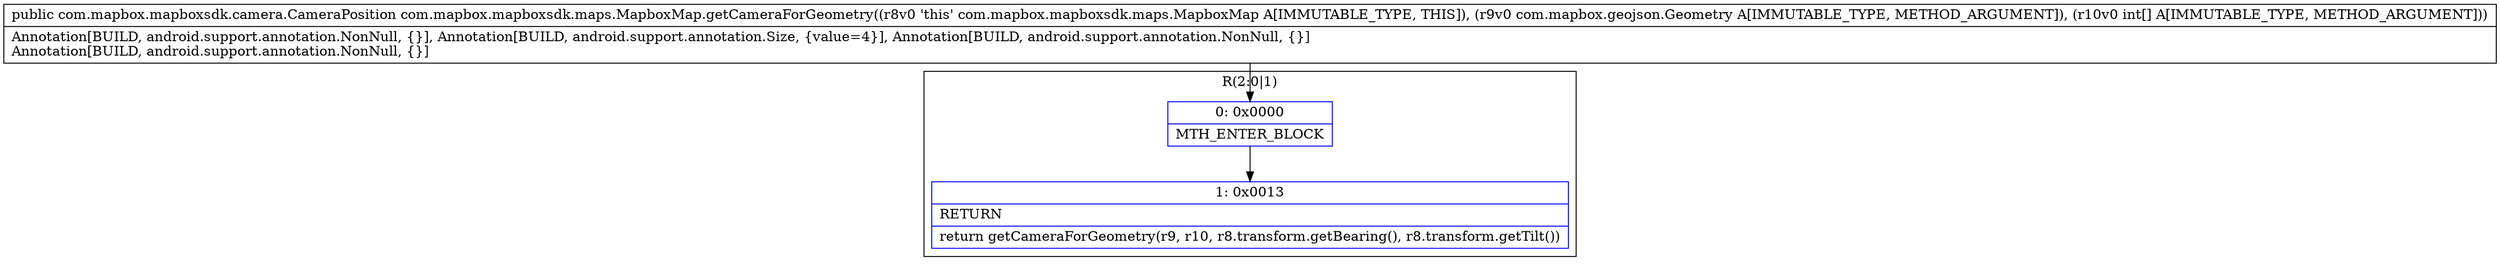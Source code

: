digraph "CFG forcom.mapbox.mapboxsdk.maps.MapboxMap.getCameraForGeometry(Lcom\/mapbox\/geojson\/Geometry;[I)Lcom\/mapbox\/mapboxsdk\/camera\/CameraPosition;" {
subgraph cluster_Region_1889743877 {
label = "R(2:0|1)";
node [shape=record,color=blue];
Node_0 [shape=record,label="{0\:\ 0x0000|MTH_ENTER_BLOCK\l}"];
Node_1 [shape=record,label="{1\:\ 0x0013|RETURN\l|return getCameraForGeometry(r9, r10, r8.transform.getBearing(), r8.transform.getTilt())\l}"];
}
MethodNode[shape=record,label="{public com.mapbox.mapboxsdk.camera.CameraPosition com.mapbox.mapboxsdk.maps.MapboxMap.getCameraForGeometry((r8v0 'this' com.mapbox.mapboxsdk.maps.MapboxMap A[IMMUTABLE_TYPE, THIS]), (r9v0 com.mapbox.geojson.Geometry A[IMMUTABLE_TYPE, METHOD_ARGUMENT]), (r10v0 int[] A[IMMUTABLE_TYPE, METHOD_ARGUMENT]))  | Annotation[BUILD, android.support.annotation.NonNull, \{\}], Annotation[BUILD, android.support.annotation.Size, \{value=4\}], Annotation[BUILD, android.support.annotation.NonNull, \{\}]\lAnnotation[BUILD, android.support.annotation.NonNull, \{\}]\l}"];
MethodNode -> Node_0;
Node_0 -> Node_1;
}

